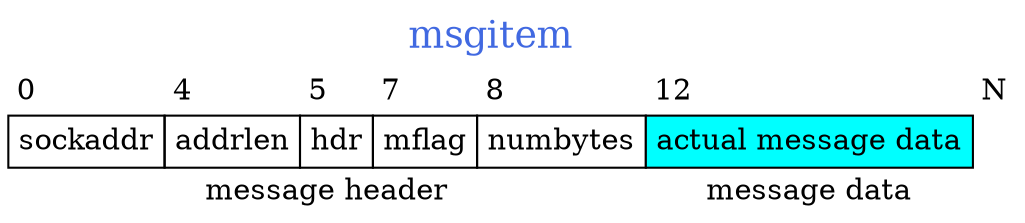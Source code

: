 digraph data_flow {
	msgitem [shape=none, margin=0, label=<
		<TABLE BORDER="0" CELLBORDER="1" CELLSPACING="0" CELLPADDING="4">
		<TR><TD COLSPAN="20" BORDER="0"><FONT COLOR="royalblue" POINT-SIZE="18.0"> msgitem </FONT></TD>
		</TR>
		<TR><TD COLSPAN="4" BORDER = "0" ALIGN="LEFT">0 </TD>
			<TD COLSPAN="1" BORDER = "0" ALIGN="LEFT">4 </TD>
			<TD COLSPAN="2" BORDER = "0" ALIGN="LEFT">5 </TD>
			<TD COLSPAN="1" BORDER = "0" ALIGN="LEFT">7 </TD>
			<TD COLSPAN="4" BORDER = "0" ALIGN="LEFT">8 </TD>
			<TD COLSPAN="8" BORDER = "0" ALIGN="LEFT">12 </TD>
			<TD BORDER="0" ALIGN="LEFT">N</TD>
		</TR>
		<TR><TD COLSPAN="4">sockaddr</TD>
		    <TD COLSPAN="1">addrlen</TD>
			<TD COLSPAN="2">hdr</TD>
			<TD COLSPAN="1">mflag</TD>
			<TD COLSPAN="4">numbytes</TD>
			<TD COLSPAN="8" BGCOLOR="cyan" PORT="TheData">actual message data</TD>
		</TR>
		<TR><TD COLSPAN="12" BORDER="0">message header</TD>
		    <TD COLSPAN="8" BORDER="0">message data</TD>
		</TR>
		</TABLE>>];
}

